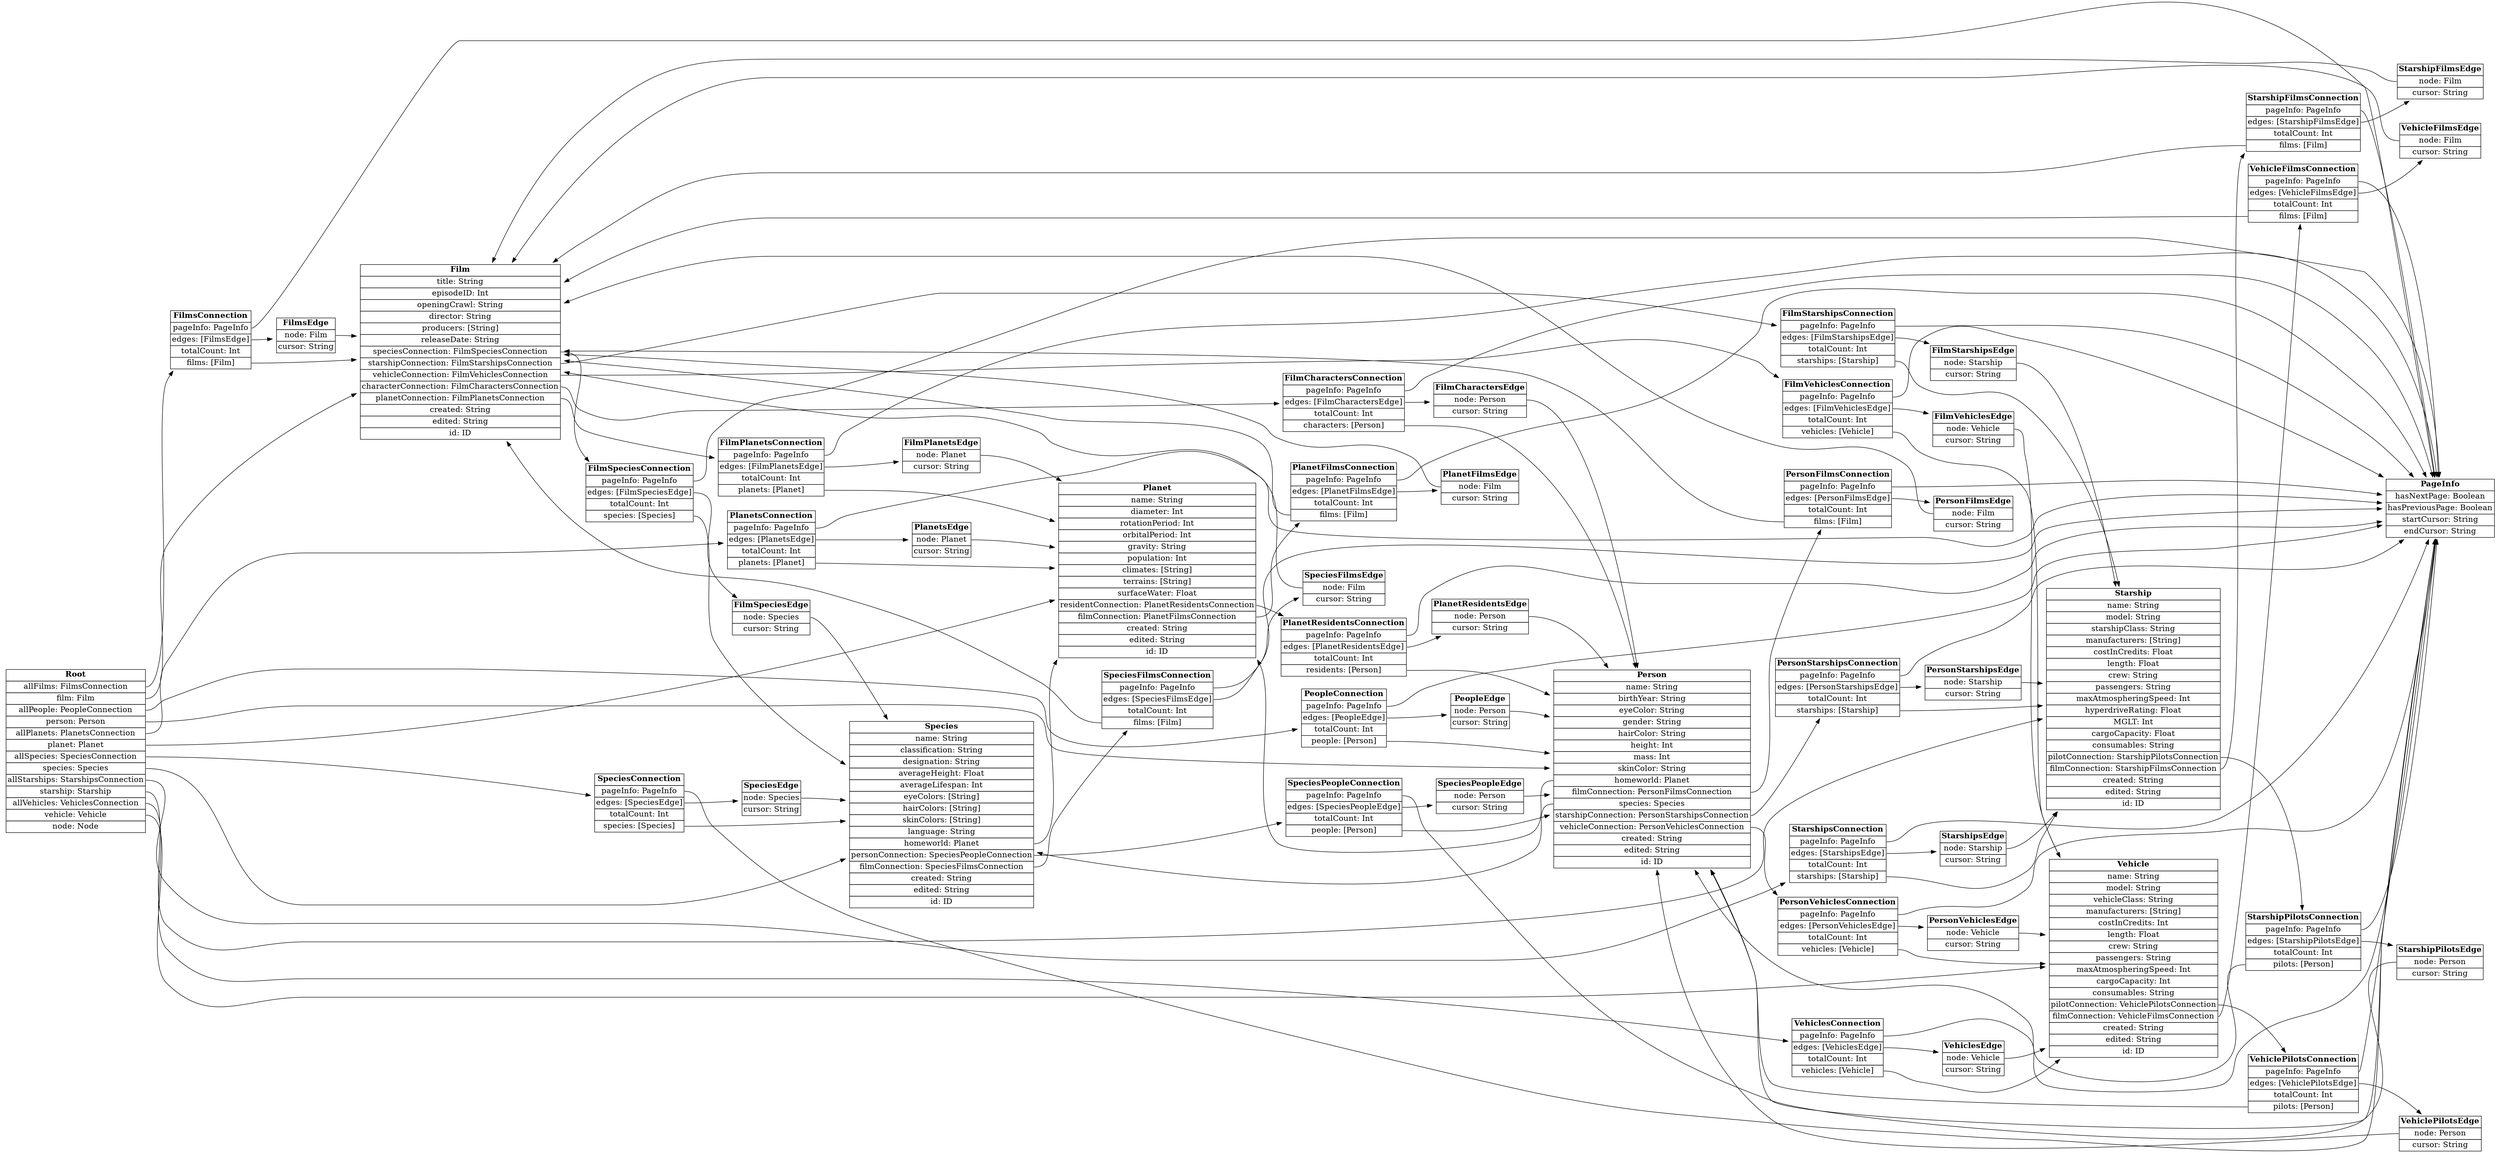 digraph erd {
graph [
  rankdir = "LR"
];
node [
  fontsize = "16"
  shape = "plaintext"
];
edge [
];
Root [label=<<TABLE BORDER="0" CELLBORDER="1" CELLSPACING="0"><TR><TD><B>Root</B></TD></TR><TR><TD PORT="allFilmsport">allFilms: FilmsConnection</TD></TR>,<TR><TD PORT="filmport">film: Film</TD></TR>,<TR><TD PORT="allPeopleport">allPeople: PeopleConnection</TD></TR>,<TR><TD PORT="personport">person: Person</TD></TR>,<TR><TD PORT="allPlanetsport">allPlanets: PlanetsConnection</TD></TR>,<TR><TD PORT="planetport">planet: Planet</TD></TR>,<TR><TD PORT="allSpeciesport">allSpecies: SpeciesConnection</TD></TR>,<TR><TD PORT="speciesport">species: Species</TD></TR>,<TR><TD PORT="allStarshipsport">allStarships: StarshipsConnection</TD></TR>,<TR><TD PORT="starshipport">starship: Starship</TD></TR>,<TR><TD PORT="allVehiclesport">allVehicles: VehiclesConnection</TD></TR>,<TR><TD PORT="vehicleport">vehicle: Vehicle</TD></TR>,<TR><TD PORT="nodeport">node: Node</TD></TR></TABLE>>];
FilmsConnection [label=<<TABLE BORDER="0" CELLBORDER="1" CELLSPACING="0"><TR><TD><B>FilmsConnection</B></TD></TR><TR><TD PORT="pageInfoport">pageInfo: PageInfo</TD></TR>,<TR><TD PORT="edgesport">edges: [FilmsEdge]</TD></TR>,<TR><TD PORT="totalCountport">totalCount: Int</TD></TR>,<TR><TD PORT="filmsport">films: [Film]</TD></TR></TABLE>>];
Film [label=<<TABLE BORDER="0" CELLBORDER="1" CELLSPACING="0"><TR><TD><B>Film</B></TD></TR><TR><TD PORT="titleport">title: String</TD></TR>,<TR><TD PORT="episodeIDport">episodeID: Int</TD></TR>,<TR><TD PORT="openingCrawlport">openingCrawl: String</TD></TR>,<TR><TD PORT="directorport">director: String</TD></TR>,<TR><TD PORT="producersport">producers: [String]</TD></TR>,<TR><TD PORT="releaseDateport">releaseDate: String</TD></TR>,<TR><TD PORT="speciesConnectionport">speciesConnection: FilmSpeciesConnection</TD></TR>,<TR><TD PORT="starshipConnectionport">starshipConnection: FilmStarshipsConnection</TD></TR>,<TR><TD PORT="vehicleConnectionport">vehicleConnection: FilmVehiclesConnection</TD></TR>,<TR><TD PORT="characterConnectionport">characterConnection: FilmCharactersConnection</TD></TR>,<TR><TD PORT="planetConnectionport">planetConnection: FilmPlanetsConnection</TD></TR>,<TR><TD PORT="createdport">created: String</TD></TR>,<TR><TD PORT="editedport">edited: String</TD></TR>,<TR><TD PORT="idport">id: ID</TD></TR></TABLE>>];
PeopleConnection [label=<<TABLE BORDER="0" CELLBORDER="1" CELLSPACING="0"><TR><TD><B>PeopleConnection</B></TD></TR><TR><TD PORT="pageInfoport">pageInfo: PageInfo</TD></TR>,<TR><TD PORT="edgesport">edges: [PeopleEdge]</TD></TR>,<TR><TD PORT="totalCountport">totalCount: Int</TD></TR>,<TR><TD PORT="peopleport">people: [Person]</TD></TR></TABLE>>];
Person [label=<<TABLE BORDER="0" CELLBORDER="1" CELLSPACING="0"><TR><TD><B>Person</B></TD></TR><TR><TD PORT="nameport">name: String</TD></TR>,<TR><TD PORT="birthYearport">birthYear: String</TD></TR>,<TR><TD PORT="eyeColorport">eyeColor: String</TD></TR>,<TR><TD PORT="genderport">gender: String</TD></TR>,<TR><TD PORT="hairColorport">hairColor: String</TD></TR>,<TR><TD PORT="heightport">height: Int</TD></TR>,<TR><TD PORT="massport">mass: Int</TD></TR>,<TR><TD PORT="skinColorport">skinColor: String</TD></TR>,<TR><TD PORT="homeworldport">homeworld: Planet</TD></TR>,<TR><TD PORT="filmConnectionport">filmConnection: PersonFilmsConnection</TD></TR>,<TR><TD PORT="speciesport">species: Species</TD></TR>,<TR><TD PORT="starshipConnectionport">starshipConnection: PersonStarshipsConnection</TD></TR>,<TR><TD PORT="vehicleConnectionport">vehicleConnection: PersonVehiclesConnection</TD></TR>,<TR><TD PORT="createdport">created: String</TD></TR>,<TR><TD PORT="editedport">edited: String</TD></TR>,<TR><TD PORT="idport">id: ID</TD></TR></TABLE>>];
PlanetsConnection [label=<<TABLE BORDER="0" CELLBORDER="1" CELLSPACING="0"><TR><TD><B>PlanetsConnection</B></TD></TR><TR><TD PORT="pageInfoport">pageInfo: PageInfo</TD></TR>,<TR><TD PORT="edgesport">edges: [PlanetsEdge]</TD></TR>,<TR><TD PORT="totalCountport">totalCount: Int</TD></TR>,<TR><TD PORT="planetsport">planets: [Planet]</TD></TR></TABLE>>];
Planet [label=<<TABLE BORDER="0" CELLBORDER="1" CELLSPACING="0"><TR><TD><B>Planet</B></TD></TR><TR><TD PORT="nameport">name: String</TD></TR>,<TR><TD PORT="diameterport">diameter: Int</TD></TR>,<TR><TD PORT="rotationPeriodport">rotationPeriod: Int</TD></TR>,<TR><TD PORT="orbitalPeriodport">orbitalPeriod: Int</TD></TR>,<TR><TD PORT="gravityport">gravity: String</TD></TR>,<TR><TD PORT="populationport">population: Int</TD></TR>,<TR><TD PORT="climatesport">climates: [String]</TD></TR>,<TR><TD PORT="terrainsport">terrains: [String]</TD></TR>,<TR><TD PORT="surfaceWaterport">surfaceWater: Float</TD></TR>,<TR><TD PORT="residentConnectionport">residentConnection: PlanetResidentsConnection</TD></TR>,<TR><TD PORT="filmConnectionport">filmConnection: PlanetFilmsConnection</TD></TR>,<TR><TD PORT="createdport">created: String</TD></TR>,<TR><TD PORT="editedport">edited: String</TD></TR>,<TR><TD PORT="idport">id: ID</TD></TR></TABLE>>];
SpeciesConnection [label=<<TABLE BORDER="0" CELLBORDER="1" CELLSPACING="0"><TR><TD><B>SpeciesConnection</B></TD></TR><TR><TD PORT="pageInfoport">pageInfo: PageInfo</TD></TR>,<TR><TD PORT="edgesport">edges: [SpeciesEdge]</TD></TR>,<TR><TD PORT="totalCountport">totalCount: Int</TD></TR>,<TR><TD PORT="speciesport">species: [Species]</TD></TR></TABLE>>];
Species [label=<<TABLE BORDER="0" CELLBORDER="1" CELLSPACING="0"><TR><TD><B>Species</B></TD></TR><TR><TD PORT="nameport">name: String</TD></TR>,<TR><TD PORT="classificationport">classification: String</TD></TR>,<TR><TD PORT="designationport">designation: String</TD></TR>,<TR><TD PORT="averageHeightport">averageHeight: Float</TD></TR>,<TR><TD PORT="averageLifespanport">averageLifespan: Int</TD></TR>,<TR><TD PORT="eyeColorsport">eyeColors: [String]</TD></TR>,<TR><TD PORT="hairColorsport">hairColors: [String]</TD></TR>,<TR><TD PORT="skinColorsport">skinColors: [String]</TD></TR>,<TR><TD PORT="languageport">language: String</TD></TR>,<TR><TD PORT="homeworldport">homeworld: Planet</TD></TR>,<TR><TD PORT="personConnectionport">personConnection: SpeciesPeopleConnection</TD></TR>,<TR><TD PORT="filmConnectionport">filmConnection: SpeciesFilmsConnection</TD></TR>,<TR><TD PORT="createdport">created: String</TD></TR>,<TR><TD PORT="editedport">edited: String</TD></TR>,<TR><TD PORT="idport">id: ID</TD></TR></TABLE>>];
StarshipsConnection [label=<<TABLE BORDER="0" CELLBORDER="1" CELLSPACING="0"><TR><TD><B>StarshipsConnection</B></TD></TR><TR><TD PORT="pageInfoport">pageInfo: PageInfo</TD></TR>,<TR><TD PORT="edgesport">edges: [StarshipsEdge]</TD></TR>,<TR><TD PORT="totalCountport">totalCount: Int</TD></TR>,<TR><TD PORT="starshipsport">starships: [Starship]</TD></TR></TABLE>>];
Starship [label=<<TABLE BORDER="0" CELLBORDER="1" CELLSPACING="0"><TR><TD><B>Starship</B></TD></TR><TR><TD PORT="nameport">name: String</TD></TR>,<TR><TD PORT="modelport">model: String</TD></TR>,<TR><TD PORT="starshipClassport">starshipClass: String</TD></TR>,<TR><TD PORT="manufacturersport">manufacturers: [String]</TD></TR>,<TR><TD PORT="costInCreditsport">costInCredits: Float</TD></TR>,<TR><TD PORT="lengthport">length: Float</TD></TR>,<TR><TD PORT="crewport">crew: String</TD></TR>,<TR><TD PORT="passengersport">passengers: String</TD></TR>,<TR><TD PORT="maxAtmospheringSpeedport">maxAtmospheringSpeed: Int</TD></TR>,<TR><TD PORT="hyperdriveRatingport">hyperdriveRating: Float</TD></TR>,<TR><TD PORT="MGLTport">MGLT: Int</TD></TR>,<TR><TD PORT="cargoCapacityport">cargoCapacity: Float</TD></TR>,<TR><TD PORT="consumablesport">consumables: String</TD></TR>,<TR><TD PORT="pilotConnectionport">pilotConnection: StarshipPilotsConnection</TD></TR>,<TR><TD PORT="filmConnectionport">filmConnection: StarshipFilmsConnection</TD></TR>,<TR><TD PORT="createdport">created: String</TD></TR>,<TR><TD PORT="editedport">edited: String</TD></TR>,<TR><TD PORT="idport">id: ID</TD></TR></TABLE>>];
VehiclesConnection [label=<<TABLE BORDER="0" CELLBORDER="1" CELLSPACING="0"><TR><TD><B>VehiclesConnection</B></TD></TR><TR><TD PORT="pageInfoport">pageInfo: PageInfo</TD></TR>,<TR><TD PORT="edgesport">edges: [VehiclesEdge]</TD></TR>,<TR><TD PORT="totalCountport">totalCount: Int</TD></TR>,<TR><TD PORT="vehiclesport">vehicles: [Vehicle]</TD></TR></TABLE>>];
Vehicle [label=<<TABLE BORDER="0" CELLBORDER="1" CELLSPACING="0"><TR><TD><B>Vehicle</B></TD></TR><TR><TD PORT="nameport">name: String</TD></TR>,<TR><TD PORT="modelport">model: String</TD></TR>,<TR><TD PORT="vehicleClassport">vehicleClass: String</TD></TR>,<TR><TD PORT="manufacturersport">manufacturers: [String]</TD></TR>,<TR><TD PORT="costInCreditsport">costInCredits: Int</TD></TR>,<TR><TD PORT="lengthport">length: Float</TD></TR>,<TR><TD PORT="crewport">crew: String</TD></TR>,<TR><TD PORT="passengersport">passengers: String</TD></TR>,<TR><TD PORT="maxAtmospheringSpeedport">maxAtmospheringSpeed: Int</TD></TR>,<TR><TD PORT="cargoCapacityport">cargoCapacity: Int</TD></TR>,<TR><TD PORT="consumablesport">consumables: String</TD></TR>,<TR><TD PORT="pilotConnectionport">pilotConnection: VehiclePilotsConnection</TD></TR>,<TR><TD PORT="filmConnectionport">filmConnection: VehicleFilmsConnection</TD></TR>,<TR><TD PORT="createdport">created: String</TD></TR>,<TR><TD PORT="editedport">edited: String</TD></TR>,<TR><TD PORT="idport">id: ID</TD></TR></TABLE>>];
PageInfo [label=<<TABLE BORDER="0" CELLBORDER="1" CELLSPACING="0"><TR><TD><B>PageInfo</B></TD></TR><TR><TD PORT="hasNextPageport">hasNextPage: Boolean</TD></TR>,<TR><TD PORT="hasPreviousPageport">hasPreviousPage: Boolean</TD></TR>,<TR><TD PORT="startCursorport">startCursor: String</TD></TR>,<TR><TD PORT="endCursorport">endCursor: String</TD></TR></TABLE>>];
FilmsEdge [label=<<TABLE BORDER="0" CELLBORDER="1" CELLSPACING="0"><TR><TD><B>FilmsEdge</B></TD></TR><TR><TD PORT="nodeport">node: Film</TD></TR>,<TR><TD PORT="cursorport">cursor: String</TD></TR></TABLE>>];
FilmSpeciesConnection [label=<<TABLE BORDER="0" CELLBORDER="1" CELLSPACING="0"><TR><TD><B>FilmSpeciesConnection</B></TD></TR><TR><TD PORT="pageInfoport">pageInfo: PageInfo</TD></TR>,<TR><TD PORT="edgesport">edges: [FilmSpeciesEdge]</TD></TR>,<TR><TD PORT="totalCountport">totalCount: Int</TD></TR>,<TR><TD PORT="speciesport">species: [Species]</TD></TR></TABLE>>];
FilmStarshipsConnection [label=<<TABLE BORDER="0" CELLBORDER="1" CELLSPACING="0"><TR><TD><B>FilmStarshipsConnection</B></TD></TR><TR><TD PORT="pageInfoport">pageInfo: PageInfo</TD></TR>,<TR><TD PORT="edgesport">edges: [FilmStarshipsEdge]</TD></TR>,<TR><TD PORT="totalCountport">totalCount: Int</TD></TR>,<TR><TD PORT="starshipsport">starships: [Starship]</TD></TR></TABLE>>];
FilmVehiclesConnection [label=<<TABLE BORDER="0" CELLBORDER="1" CELLSPACING="0"><TR><TD><B>FilmVehiclesConnection</B></TD></TR><TR><TD PORT="pageInfoport">pageInfo: PageInfo</TD></TR>,<TR><TD PORT="edgesport">edges: [FilmVehiclesEdge]</TD></TR>,<TR><TD PORT="totalCountport">totalCount: Int</TD></TR>,<TR><TD PORT="vehiclesport">vehicles: [Vehicle]</TD></TR></TABLE>>];
FilmCharactersConnection [label=<<TABLE BORDER="0" CELLBORDER="1" CELLSPACING="0"><TR><TD><B>FilmCharactersConnection</B></TD></TR><TR><TD PORT="pageInfoport">pageInfo: PageInfo</TD></TR>,<TR><TD PORT="edgesport">edges: [FilmCharactersEdge]</TD></TR>,<TR><TD PORT="totalCountport">totalCount: Int</TD></TR>,<TR><TD PORT="charactersport">characters: [Person]</TD></TR></TABLE>>];
FilmPlanetsConnection [label=<<TABLE BORDER="0" CELLBORDER="1" CELLSPACING="0"><TR><TD><B>FilmPlanetsConnection</B></TD></TR><TR><TD PORT="pageInfoport">pageInfo: PageInfo</TD></TR>,<TR><TD PORT="edgesport">edges: [FilmPlanetsEdge]</TD></TR>,<TR><TD PORT="totalCountport">totalCount: Int</TD></TR>,<TR><TD PORT="planetsport">planets: [Planet]</TD></TR></TABLE>>];
PeopleEdge [label=<<TABLE BORDER="0" CELLBORDER="1" CELLSPACING="0"><TR><TD><B>PeopleEdge</B></TD></TR><TR><TD PORT="nodeport">node: Person</TD></TR>,<TR><TD PORT="cursorport">cursor: String</TD></TR></TABLE>>];
PersonFilmsConnection [label=<<TABLE BORDER="0" CELLBORDER="1" CELLSPACING="0"><TR><TD><B>PersonFilmsConnection</B></TD></TR><TR><TD PORT="pageInfoport">pageInfo: PageInfo</TD></TR>,<TR><TD PORT="edgesport">edges: [PersonFilmsEdge]</TD></TR>,<TR><TD PORT="totalCountport">totalCount: Int</TD></TR>,<TR><TD PORT="filmsport">films: [Film]</TD></TR></TABLE>>];
PersonStarshipsConnection [label=<<TABLE BORDER="0" CELLBORDER="1" CELLSPACING="0"><TR><TD><B>PersonStarshipsConnection</B></TD></TR><TR><TD PORT="pageInfoport">pageInfo: PageInfo</TD></TR>,<TR><TD PORT="edgesport">edges: [PersonStarshipsEdge]</TD></TR>,<TR><TD PORT="totalCountport">totalCount: Int</TD></TR>,<TR><TD PORT="starshipsport">starships: [Starship]</TD></TR></TABLE>>];
PersonVehiclesConnection [label=<<TABLE BORDER="0" CELLBORDER="1" CELLSPACING="0"><TR><TD><B>PersonVehiclesConnection</B></TD></TR><TR><TD PORT="pageInfoport">pageInfo: PageInfo</TD></TR>,<TR><TD PORT="edgesport">edges: [PersonVehiclesEdge]</TD></TR>,<TR><TD PORT="totalCountport">totalCount: Int</TD></TR>,<TR><TD PORT="vehiclesport">vehicles: [Vehicle]</TD></TR></TABLE>>];
PlanetsEdge [label=<<TABLE BORDER="0" CELLBORDER="1" CELLSPACING="0"><TR><TD><B>PlanetsEdge</B></TD></TR><TR><TD PORT="nodeport">node: Planet</TD></TR>,<TR><TD PORT="cursorport">cursor: String</TD></TR></TABLE>>];
PlanetResidentsConnection [label=<<TABLE BORDER="0" CELLBORDER="1" CELLSPACING="0"><TR><TD><B>PlanetResidentsConnection</B></TD></TR><TR><TD PORT="pageInfoport">pageInfo: PageInfo</TD></TR>,<TR><TD PORT="edgesport">edges: [PlanetResidentsEdge]</TD></TR>,<TR><TD PORT="totalCountport">totalCount: Int</TD></TR>,<TR><TD PORT="residentsport">residents: [Person]</TD></TR></TABLE>>];
PlanetFilmsConnection [label=<<TABLE BORDER="0" CELLBORDER="1" CELLSPACING="0"><TR><TD><B>PlanetFilmsConnection</B></TD></TR><TR><TD PORT="pageInfoport">pageInfo: PageInfo</TD></TR>,<TR><TD PORT="edgesport">edges: [PlanetFilmsEdge]</TD></TR>,<TR><TD PORT="totalCountport">totalCount: Int</TD></TR>,<TR><TD PORT="filmsport">films: [Film]</TD></TR></TABLE>>];
SpeciesEdge [label=<<TABLE BORDER="0" CELLBORDER="1" CELLSPACING="0"><TR><TD><B>SpeciesEdge</B></TD></TR><TR><TD PORT="nodeport">node: Species</TD></TR>,<TR><TD PORT="cursorport">cursor: String</TD></TR></TABLE>>];
SpeciesPeopleConnection [label=<<TABLE BORDER="0" CELLBORDER="1" CELLSPACING="0"><TR><TD><B>SpeciesPeopleConnection</B></TD></TR><TR><TD PORT="pageInfoport">pageInfo: PageInfo</TD></TR>,<TR><TD PORT="edgesport">edges: [SpeciesPeopleEdge]</TD></TR>,<TR><TD PORT="totalCountport">totalCount: Int</TD></TR>,<TR><TD PORT="peopleport">people: [Person]</TD></TR></TABLE>>];
SpeciesFilmsConnection [label=<<TABLE BORDER="0" CELLBORDER="1" CELLSPACING="0"><TR><TD><B>SpeciesFilmsConnection</B></TD></TR><TR><TD PORT="pageInfoport">pageInfo: PageInfo</TD></TR>,<TR><TD PORT="edgesport">edges: [SpeciesFilmsEdge]</TD></TR>,<TR><TD PORT="totalCountport">totalCount: Int</TD></TR>,<TR><TD PORT="filmsport">films: [Film]</TD></TR></TABLE>>];
StarshipsEdge [label=<<TABLE BORDER="0" CELLBORDER="1" CELLSPACING="0"><TR><TD><B>StarshipsEdge</B></TD></TR><TR><TD PORT="nodeport">node: Starship</TD></TR>,<TR><TD PORT="cursorport">cursor: String</TD></TR></TABLE>>];
StarshipPilotsConnection [label=<<TABLE BORDER="0" CELLBORDER="1" CELLSPACING="0"><TR><TD><B>StarshipPilotsConnection</B></TD></TR><TR><TD PORT="pageInfoport">pageInfo: PageInfo</TD></TR>,<TR><TD PORT="edgesport">edges: [StarshipPilotsEdge]</TD></TR>,<TR><TD PORT="totalCountport">totalCount: Int</TD></TR>,<TR><TD PORT="pilotsport">pilots: [Person]</TD></TR></TABLE>>];
StarshipFilmsConnection [label=<<TABLE BORDER="0" CELLBORDER="1" CELLSPACING="0"><TR><TD><B>StarshipFilmsConnection</B></TD></TR><TR><TD PORT="pageInfoport">pageInfo: PageInfo</TD></TR>,<TR><TD PORT="edgesport">edges: [StarshipFilmsEdge]</TD></TR>,<TR><TD PORT="totalCountport">totalCount: Int</TD></TR>,<TR><TD PORT="filmsport">films: [Film]</TD></TR></TABLE>>];
VehiclesEdge [label=<<TABLE BORDER="0" CELLBORDER="1" CELLSPACING="0"><TR><TD><B>VehiclesEdge</B></TD></TR><TR><TD PORT="nodeport">node: Vehicle</TD></TR>,<TR><TD PORT="cursorport">cursor: String</TD></TR></TABLE>>];
VehiclePilotsConnection [label=<<TABLE BORDER="0" CELLBORDER="1" CELLSPACING="0"><TR><TD><B>VehiclePilotsConnection</B></TD></TR><TR><TD PORT="pageInfoport">pageInfo: PageInfo</TD></TR>,<TR><TD PORT="edgesport">edges: [VehiclePilotsEdge]</TD></TR>,<TR><TD PORT="totalCountport">totalCount: Int</TD></TR>,<TR><TD PORT="pilotsport">pilots: [Person]</TD></TR></TABLE>>];
VehicleFilmsConnection [label=<<TABLE BORDER="0" CELLBORDER="1" CELLSPACING="0"><TR><TD><B>VehicleFilmsConnection</B></TD></TR><TR><TD PORT="pageInfoport">pageInfo: PageInfo</TD></TR>,<TR><TD PORT="edgesport">edges: [VehicleFilmsEdge]</TD></TR>,<TR><TD PORT="totalCountport">totalCount: Int</TD></TR>,<TR><TD PORT="filmsport">films: [Film]</TD></TR></TABLE>>];
FilmSpeciesEdge [label=<<TABLE BORDER="0" CELLBORDER="1" CELLSPACING="0"><TR><TD><B>FilmSpeciesEdge</B></TD></TR><TR><TD PORT="nodeport">node: Species</TD></TR>,<TR><TD PORT="cursorport">cursor: String</TD></TR></TABLE>>];
FilmStarshipsEdge [label=<<TABLE BORDER="0" CELLBORDER="1" CELLSPACING="0"><TR><TD><B>FilmStarshipsEdge</B></TD></TR><TR><TD PORT="nodeport">node: Starship</TD></TR>,<TR><TD PORT="cursorport">cursor: String</TD></TR></TABLE>>];
FilmVehiclesEdge [label=<<TABLE BORDER="0" CELLBORDER="1" CELLSPACING="0"><TR><TD><B>FilmVehiclesEdge</B></TD></TR><TR><TD PORT="nodeport">node: Vehicle</TD></TR>,<TR><TD PORT="cursorport">cursor: String</TD></TR></TABLE>>];
FilmCharactersEdge [label=<<TABLE BORDER="0" CELLBORDER="1" CELLSPACING="0"><TR><TD><B>FilmCharactersEdge</B></TD></TR><TR><TD PORT="nodeport">node: Person</TD></TR>,<TR><TD PORT="cursorport">cursor: String</TD></TR></TABLE>>];
FilmPlanetsEdge [label=<<TABLE BORDER="0" CELLBORDER="1" CELLSPACING="0"><TR><TD><B>FilmPlanetsEdge</B></TD></TR><TR><TD PORT="nodeport">node: Planet</TD></TR>,<TR><TD PORT="cursorport">cursor: String</TD></TR></TABLE>>];
PersonFilmsEdge [label=<<TABLE BORDER="0" CELLBORDER="1" CELLSPACING="0"><TR><TD><B>PersonFilmsEdge</B></TD></TR><TR><TD PORT="nodeport">node: Film</TD></TR>,<TR><TD PORT="cursorport">cursor: String</TD></TR></TABLE>>];
PersonStarshipsEdge [label=<<TABLE BORDER="0" CELLBORDER="1" CELLSPACING="0"><TR><TD><B>PersonStarshipsEdge</B></TD></TR><TR><TD PORT="nodeport">node: Starship</TD></TR>,<TR><TD PORT="cursorport">cursor: String</TD></TR></TABLE>>];
PersonVehiclesEdge [label=<<TABLE BORDER="0" CELLBORDER="1" CELLSPACING="0"><TR><TD><B>PersonVehiclesEdge</B></TD></TR><TR><TD PORT="nodeport">node: Vehicle</TD></TR>,<TR><TD PORT="cursorport">cursor: String</TD></TR></TABLE>>];
PlanetResidentsEdge [label=<<TABLE BORDER="0" CELLBORDER="1" CELLSPACING="0"><TR><TD><B>PlanetResidentsEdge</B></TD></TR><TR><TD PORT="nodeport">node: Person</TD></TR>,<TR><TD PORT="cursorport">cursor: String</TD></TR></TABLE>>];
PlanetFilmsEdge [label=<<TABLE BORDER="0" CELLBORDER="1" CELLSPACING="0"><TR><TD><B>PlanetFilmsEdge</B></TD></TR><TR><TD PORT="nodeport">node: Film</TD></TR>,<TR><TD PORT="cursorport">cursor: String</TD></TR></TABLE>>];
SpeciesPeopleEdge [label=<<TABLE BORDER="0" CELLBORDER="1" CELLSPACING="0"><TR><TD><B>SpeciesPeopleEdge</B></TD></TR><TR><TD PORT="nodeport">node: Person</TD></TR>,<TR><TD PORT="cursorport">cursor: String</TD></TR></TABLE>>];
SpeciesFilmsEdge [label=<<TABLE BORDER="0" CELLBORDER="1" CELLSPACING="0"><TR><TD><B>SpeciesFilmsEdge</B></TD></TR><TR><TD PORT="nodeport">node: Film</TD></TR>,<TR><TD PORT="cursorport">cursor: String</TD></TR></TABLE>>];
StarshipPilotsEdge [label=<<TABLE BORDER="0" CELLBORDER="1" CELLSPACING="0"><TR><TD><B>StarshipPilotsEdge</B></TD></TR><TR><TD PORT="nodeport">node: Person</TD></TR>,<TR><TD PORT="cursorport">cursor: String</TD></TR></TABLE>>];
StarshipFilmsEdge [label=<<TABLE BORDER="0" CELLBORDER="1" CELLSPACING="0"><TR><TD><B>StarshipFilmsEdge</B></TD></TR><TR><TD PORT="nodeport">node: Film</TD></TR>,<TR><TD PORT="cursorport">cursor: String</TD></TR></TABLE>>];
VehiclePilotsEdge [label=<<TABLE BORDER="0" CELLBORDER="1" CELLSPACING="0"><TR><TD><B>VehiclePilotsEdge</B></TD></TR><TR><TD PORT="nodeport">node: Person</TD></TR>,<TR><TD PORT="cursorport">cursor: String</TD></TR></TABLE>>];
VehicleFilmsEdge [label=<<TABLE BORDER="0" CELLBORDER="1" CELLSPACING="0"><TR><TD><B>VehicleFilmsEdge</B></TD></TR><TR><TD PORT="nodeport">node: Film</TD></TR>,<TR><TD PORT="cursorport">cursor: String</TD></TR></TABLE>>];

Root:allFilmsport -> FilmsConnection
Root:filmport -> Film
Root:allPeopleport -> PeopleConnection
Root:personport -> Person
Root:allPlanetsport -> PlanetsConnection
Root:planetport -> Planet
Root:allSpeciesport -> SpeciesConnection
Root:speciesport -> Species
Root:allStarshipsport -> StarshipsConnection
Root:starshipport -> Starship
Root:allVehiclesport -> VehiclesConnection
Root:vehicleport -> Vehicle
FilmsConnection:pageInfoport -> PageInfo
FilmsConnection:edgesport -> FilmsEdge
FilmsConnection:filmsport -> Film
Film:speciesConnectionport -> FilmSpeciesConnection
Film:starshipConnectionport -> FilmStarshipsConnection
Film:vehicleConnectionport -> FilmVehiclesConnection
Film:characterConnectionport -> FilmCharactersConnection
Film:planetConnectionport -> FilmPlanetsConnection
PeopleConnection:pageInfoport -> PageInfo
PeopleConnection:edgesport -> PeopleEdge
PeopleConnection:peopleport -> Person
Person:homeworldport -> Planet
Person:filmConnectionport -> PersonFilmsConnection
Person:speciesport -> Species
Person:starshipConnectionport -> PersonStarshipsConnection
Person:vehicleConnectionport -> PersonVehiclesConnection
PlanetsConnection:pageInfoport -> PageInfo
PlanetsConnection:edgesport -> PlanetsEdge
PlanetsConnection:planetsport -> Planet
Planet:residentConnectionport -> PlanetResidentsConnection
Planet:filmConnectionport -> PlanetFilmsConnection
SpeciesConnection:pageInfoport -> PageInfo
SpeciesConnection:edgesport -> SpeciesEdge
SpeciesConnection:speciesport -> Species
Species:homeworldport -> Planet
Species:personConnectionport -> SpeciesPeopleConnection
Species:filmConnectionport -> SpeciesFilmsConnection
StarshipsConnection:pageInfoport -> PageInfo
StarshipsConnection:edgesport -> StarshipsEdge
StarshipsConnection:starshipsport -> Starship
Starship:pilotConnectionport -> StarshipPilotsConnection
Starship:filmConnectionport -> StarshipFilmsConnection
VehiclesConnection:pageInfoport -> PageInfo
VehiclesConnection:edgesport -> VehiclesEdge
VehiclesConnection:vehiclesport -> Vehicle
Vehicle:pilotConnectionport -> VehiclePilotsConnection
Vehicle:filmConnectionport -> VehicleFilmsConnection
FilmsEdge:nodeport -> Film
FilmSpeciesConnection:pageInfoport -> PageInfo
FilmSpeciesConnection:edgesport -> FilmSpeciesEdge
FilmSpeciesConnection:speciesport -> Species
FilmStarshipsConnection:pageInfoport -> PageInfo
FilmStarshipsConnection:edgesport -> FilmStarshipsEdge
FilmStarshipsConnection:starshipsport -> Starship
FilmVehiclesConnection:pageInfoport -> PageInfo
FilmVehiclesConnection:edgesport -> FilmVehiclesEdge
FilmVehiclesConnection:vehiclesport -> Vehicle
FilmCharactersConnection:pageInfoport -> PageInfo
FilmCharactersConnection:edgesport -> FilmCharactersEdge
FilmCharactersConnection:charactersport -> Person
FilmPlanetsConnection:pageInfoport -> PageInfo
FilmPlanetsConnection:edgesport -> FilmPlanetsEdge
FilmPlanetsConnection:planetsport -> Planet
PeopleEdge:nodeport -> Person
PersonFilmsConnection:pageInfoport -> PageInfo
PersonFilmsConnection:edgesport -> PersonFilmsEdge
PersonFilmsConnection:filmsport -> Film
PersonStarshipsConnection:pageInfoport -> PageInfo
PersonStarshipsConnection:edgesport -> PersonStarshipsEdge
PersonStarshipsConnection:starshipsport -> Starship
PersonVehiclesConnection:pageInfoport -> PageInfo
PersonVehiclesConnection:edgesport -> PersonVehiclesEdge
PersonVehiclesConnection:vehiclesport -> Vehicle
PlanetsEdge:nodeport -> Planet
PlanetResidentsConnection:pageInfoport -> PageInfo
PlanetResidentsConnection:edgesport -> PlanetResidentsEdge
PlanetResidentsConnection:residentsport -> Person
PlanetFilmsConnection:pageInfoport -> PageInfo
PlanetFilmsConnection:edgesport -> PlanetFilmsEdge
PlanetFilmsConnection:filmsport -> Film
SpeciesEdge:nodeport -> Species
SpeciesPeopleConnection:pageInfoport -> PageInfo
SpeciesPeopleConnection:edgesport -> SpeciesPeopleEdge
SpeciesPeopleConnection:peopleport -> Person
SpeciesFilmsConnection:pageInfoport -> PageInfo
SpeciesFilmsConnection:edgesport -> SpeciesFilmsEdge
SpeciesFilmsConnection:filmsport -> Film
StarshipsEdge:nodeport -> Starship
StarshipPilotsConnection:pageInfoport -> PageInfo
StarshipPilotsConnection:edgesport -> StarshipPilotsEdge
StarshipPilotsConnection:pilotsport -> Person
StarshipFilmsConnection:pageInfoport -> PageInfo
StarshipFilmsConnection:edgesport -> StarshipFilmsEdge
StarshipFilmsConnection:filmsport -> Film
VehiclesEdge:nodeport -> Vehicle
VehiclePilotsConnection:pageInfoport -> PageInfo
VehiclePilotsConnection:edgesport -> VehiclePilotsEdge
VehiclePilotsConnection:pilotsport -> Person
VehicleFilmsConnection:pageInfoport -> PageInfo
VehicleFilmsConnection:edgesport -> VehicleFilmsEdge
VehicleFilmsConnection:filmsport -> Film
FilmSpeciesEdge:nodeport -> Species
FilmStarshipsEdge:nodeport -> Starship
FilmVehiclesEdge:nodeport -> Vehicle
FilmCharactersEdge:nodeport -> Person
FilmPlanetsEdge:nodeport -> Planet
PersonFilmsEdge:nodeport -> Film
PersonStarshipsEdge:nodeport -> Starship
PersonVehiclesEdge:nodeport -> Vehicle
PlanetResidentsEdge:nodeport -> Person
PlanetFilmsEdge:nodeport -> Film
SpeciesPeopleEdge:nodeport -> Person
SpeciesFilmsEdge:nodeport -> Film
StarshipPilotsEdge:nodeport -> Person
StarshipFilmsEdge:nodeport -> Film
VehiclePilotsEdge:nodeport -> Person
VehicleFilmsEdge:nodeport -> Film
}
